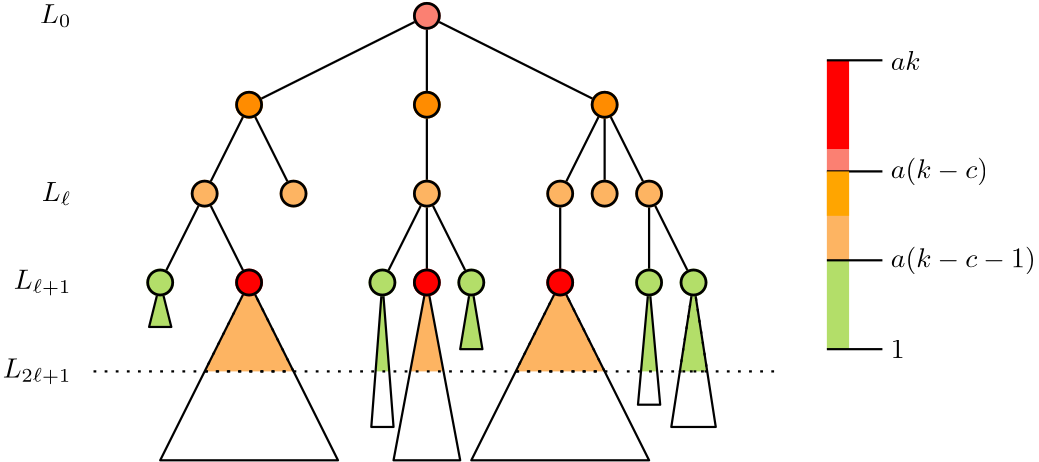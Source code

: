 <?xml version="1.0"?>
<!DOCTYPE ipe SYSTEM "ipe.dtd">
<ipe version="70218" creator="Ipe 7.2.24">
<info created="D:20220808160131" modified="D:20220809134343"/>
<ipestyle name="basic">
<symbol name="arrow/arc(spx)">
<path stroke="sym-stroke" fill="sym-stroke" pen="sym-pen">
0 0 m
-1 0.333 l
-1 -0.333 l
h
</path>
</symbol>
<symbol name="arrow/farc(spx)">
<path stroke="sym-stroke" fill="white" pen="sym-pen">
0 0 m
-1 0.333 l
-1 -0.333 l
h
</path>
</symbol>
<symbol name="arrow/ptarc(spx)">
<path stroke="sym-stroke" fill="sym-stroke" pen="sym-pen">
0 0 m
-1 0.333 l
-0.8 0 l
-1 -0.333 l
h
</path>
</symbol>
<symbol name="arrow/fptarc(spx)">
<path stroke="sym-stroke" fill="white" pen="sym-pen">
0 0 m
-1 0.333 l
-0.8 0 l
-1 -0.333 l
h
</path>
</symbol>
<symbol name="mark/circle(sx)" transformations="translations">
<path fill="sym-stroke">
0.6 0 0 0.6 0 0 e
0.4 0 0 0.4 0 0 e
</path>
</symbol>
<symbol name="mark/disk(sx)" transformations="translations">
<path fill="sym-stroke">
0.6 0 0 0.6 0 0 e
</path>
</symbol>
<symbol name="mark/fdisk(sfx)" transformations="translations">
<group>
<path fill="sym-fill">
0.5 0 0 0.5 0 0 e
</path>
<path fill="sym-stroke" fillrule="eofill">
0.6 0 0 0.6 0 0 e
0.4 0 0 0.4 0 0 e
</path>
</group>
</symbol>
<symbol name="mark/box(sx)" transformations="translations">
<path fill="sym-stroke" fillrule="eofill">
-0.6 -0.6 m
0.6 -0.6 l
0.6 0.6 l
-0.6 0.6 l
h
-0.4 -0.4 m
0.4 -0.4 l
0.4 0.4 l
-0.4 0.4 l
h
</path>
</symbol>
<symbol name="mark/square(sx)" transformations="translations">
<path fill="sym-stroke">
-0.6 -0.6 m
0.6 -0.6 l
0.6 0.6 l
-0.6 0.6 l
h
</path>
</symbol>
<symbol name="mark/fsquare(sfx)" transformations="translations">
<group>
<path fill="sym-fill">
-0.5 -0.5 m
0.5 -0.5 l
0.5 0.5 l
-0.5 0.5 l
h
</path>
<path fill="sym-stroke" fillrule="eofill">
-0.6 -0.6 m
0.6 -0.6 l
0.6 0.6 l
-0.6 0.6 l
h
-0.4 -0.4 m
0.4 -0.4 l
0.4 0.4 l
-0.4 0.4 l
h
</path>
</group>
</symbol>
<symbol name="mark/cross(sx)" transformations="translations">
<group>
<path fill="sym-stroke">
-0.43 -0.57 m
0.57 0.43 l
0.43 0.57 l
-0.57 -0.43 l
h
</path>
<path fill="sym-stroke">
-0.43 0.57 m
0.57 -0.43 l
0.43 -0.57 l
-0.57 0.43 l
h
</path>
</group>
</symbol>
<symbol name="arrow/fnormal(spx)">
<path stroke="sym-stroke" fill="white" pen="sym-pen">
0 0 m
-1 0.333 l
-1 -0.333 l
h
</path>
</symbol>
<symbol name="arrow/pointed(spx)">
<path stroke="sym-stroke" fill="sym-stroke" pen="sym-pen">
0 0 m
-1 0.333 l
-0.8 0 l
-1 -0.333 l
h
</path>
</symbol>
<symbol name="arrow/fpointed(spx)">
<path stroke="sym-stroke" fill="white" pen="sym-pen">
0 0 m
-1 0.333 l
-0.8 0 l
-1 -0.333 l
h
</path>
</symbol>
<symbol name="arrow/linear(spx)">
<path stroke="sym-stroke" pen="sym-pen">
-1 0.333 m
0 0 l
-1 -0.333 l
</path>
</symbol>
<symbol name="arrow/fdouble(spx)">
<path stroke="sym-stroke" fill="white" pen="sym-pen">
0 0 m
-1 0.333 l
-1 -0.333 l
h
-1 0 m
-2 0.333 l
-2 -0.333 l
h
</path>
</symbol>
<symbol name="arrow/double(spx)">
<path stroke="sym-stroke" fill="sym-stroke" pen="sym-pen">
0 0 m
-1 0.333 l
-1 -0.333 l
h
-1 0 m
-2 0.333 l
-2 -0.333 l
h
</path>
</symbol>
<symbol name="arrow/mid-normal(spx)">
<path stroke="sym-stroke" fill="sym-stroke" pen="sym-pen">
0.5 0 m
-0.5 0.333 l
-0.5 -0.333 l
h
</path>
</symbol>
<symbol name="arrow/mid-fnormal(spx)">
<path stroke="sym-stroke" fill="white" pen="sym-pen">
0.5 0 m
-0.5 0.333 l
-0.5 -0.333 l
h
</path>
</symbol>
<symbol name="arrow/mid-pointed(spx)">
<path stroke="sym-stroke" fill="sym-stroke" pen="sym-pen">
0.5 0 m
-0.5 0.333 l
-0.3 0 l
-0.5 -0.333 l
h
</path>
</symbol>
<symbol name="arrow/mid-fpointed(spx)">
<path stroke="sym-stroke" fill="white" pen="sym-pen">
0.5 0 m
-0.5 0.333 l
-0.3 0 l
-0.5 -0.333 l
h
</path>
</symbol>
<symbol name="arrow/mid-double(spx)">
<path stroke="sym-stroke" fill="sym-stroke" pen="sym-pen">
1 0 m
0 0.333 l
0 -0.333 l
h
0 0 m
-1 0.333 l
-1 -0.333 l
h
</path>
</symbol>
<symbol name="arrow/mid-fdouble(spx)">
<path stroke="sym-stroke" fill="white" pen="sym-pen">
1 0 m
0 0.333 l
0 -0.333 l
h
0 0 m
-1 0.333 l
-1 -0.333 l
h
</path>
</symbol>
<symbol name="mark/myfdisk(sfpx)" transformations="translations">
<group>
<path fill="sym-fill">
0.5 0 0 0.5 0 0 e
</path>
<path fill="sym-stroke" fillrule="eofill">
0.5 0 0 0.5 0 0 e
0.4 0 0 0.4 0 0 e
</path>
</group>
</symbol>
<anglesize name="22.5 deg" value="22.5"/>
<anglesize name="30 deg" value="30"/>
<anglesize name="45 deg" value="45"/>
<anglesize name="60 deg" value="60"/>
<anglesize name="90 deg" value="90"/>
<arrowsize name="large" value="10"/>
<arrowsize name="small" value="5"/>
<arrowsize name="tiny" value="3"/>
<color name="blue" value="0 0 1"/>
<color name="brown" value="0.647 0.165 0.165"/>
<color name="darkblue" value="0 0 0.545"/>
<color name="darkcyan" value="0 0.545 0.545"/>
<color name="darkgray" value="0.663"/>
<color name="darkgreen" value="0 0.392 0"/>
<color name="darkmagenta" value="0.545 0 0.545"/>
<color name="darkorange" value="1 0.549 0"/>
<color name="darkred" value="0.545 0 0"/>
<color name="gold" value="1 0.843 0"/>
<color name="gray" value="0.745"/>
<color name="green" value="0 1 0"/>
<color name="lightblue" value="0.678 0.847 0.902"/>
<color name="lightcyan" value="0.878 1 1"/>
<color name="lightgray" value="0.827"/>
<color name="lightgreen" value="0.565 0.933 0.565"/>
<color name="lightyellow" value="1 1 0.878"/>
<color name="navy" value="0 0 0.502"/>
<color name="orange" value="1 0.647 0"/>
<color name="pink" value="1 0.753 0.796"/>
<color name="purple" value="0.627 0.125 0.941"/>
<color name="red" value="1 0 0"/>
<color name="seagreen" value="0.18 0.545 0.341"/>
<color name="turquoise" value="0.251 0.878 0.816"/>
<color name="violet" value="0.933 0.51 0.933"/>
<color name="yellow" value="1 1 0"/>
<dashstyle name="dash dot dotted" value="[4 2 1 2 1 2] 0"/>
<dashstyle name="dash dotted" value="[4 2 1 2] 0"/>
<dashstyle name="dashed" value="[4] 0"/>
<dashstyle name="dotted" value="[1 3] 0"/>
<gridsize name="10 pts (~3.5 mm)" value="10"/>
<gridsize name="14 pts (~5 mm)" value="14"/>
<gridsize name="16 pts (~6 mm)" value="16"/>
<gridsize name="20 pts (~7 mm)" value="20"/>
<gridsize name="28 pts (~10 mm)" value="28"/>
<gridsize name="32 pts (~12 mm)" value="32"/>
<gridsize name="4 pts" value="4"/>
<gridsize name="56 pts (~20 mm)" value="56"/>
<gridsize name="8 pts (~3 mm)" value="8"/>
<opacity name="10%" value="0.1"/>
<opacity name="30%" value="0.3"/>
<opacity name="50%" value="0.5"/>
<opacity name="75%" value="0.75"/>
<pen name="fat" value="1.2"/>
<pen name="heavier" value="0.8"/>
<pen name="ultrafat" value="2"/>
<symbolsize name="huge" value="10"/>
<symbolsize name="large" value="5"/>
<symbolsize name="larger" value="7"/>
<symbolsize name="small" value="2"/>
<symbolsize name="tiny" value="1.1"/>
<textsize name="Huge" value="\Huge"/>
<textsize name="LARGE" value="\LARGE"/>
<textsize name="Large" value="\Large"/>
<textsize name="footnote" value="\footnotesize"/>
<textsize name="huge" value="\huge"/>
<textsize name="large" value="\large"/>
<textsize name="small" value="\small"/>
<textsize name="tiny" value="\tiny"/>
<textstyle name="center" begin="\begin{center}" end="\end{center}"/>
<textstyle name="item" begin="\begin{itemize}\item{}" end="\end{itemize}"/>
<textstyle name="itemize" begin="\begin{itemize}" end="\end{itemize}"/>
<tiling name="falling" angle="-60" step="4" width="1"/>
<tiling name="rising" angle="30" step="4" width="1"/>
</ipestyle>
<ipestyle name="brew">
<color name="aliceblue" value="0.941 0.973 1"/>
<color name="brew1" value="0.552 0.827 0.78"/>
<color name="brew2" value="1 1 0.701"/>
<color name="brew3" value="0.745 0.729 0.854"/>
<color name="brew4" value="0.984 0.501 0.447"/>
<color name="brew5" value="0.501 0.694 0.827"/>
<color name="brew6" value="0.992 0.705 0.384"/>
<color name="brew7" value="0.701 0.87 0.411"/>
<color name="brew8" value="0.988 0.803 0.898"/>
<pen name="fattyfatfat" value="4"/>
</ipestyle>
<page>
<layer name="alpha"/>
<view layers="alpha" active="alpha"/>
<path layer="alpha" fill="brew7">
240 672 m
237.538 640 l
242.462 640 l
h
</path>
<path fill="brew6">
256 672 m
250 640 l
262 640 l
h
</path>
<path stroke="black" pen="heavier">
256 672 m
268 608 l
244 608 l
h
</path>
<path stroke="black" fill="brew7" dash="dotted" pen="heavier">
352 672 m
347.077 640 l
356.923 640 l
h
</path>
<path stroke="black" fill="brew6" dash="dotted" pen="heavier">
304 672 m
288 640 l
320 640 l
h
</path>
<path stroke="black" fill="brew6" dash="dotted" pen="heavier">
192 672 m
176 640 l
208 640 l
h
</path>
<path stroke="black" pen="heavier">
256 768 m
192 736 l
h
</path>
<path stroke="black" pen="heavier">
256 768 m
256 736 l
h
</path>
<path stroke="black" pen="heavier">
256 768 m
320 736 l
h
</path>
<path stroke="black" pen="heavier">
192 736 m
208 704 l
h
</path>
<path stroke="black" pen="heavier">
192 736 m
176 704 l
h
</path>
<path stroke="black" pen="heavier">
176 704 m
160 672 l
h
</path>
<path stroke="black" pen="heavier">
176 704 m
192 672 l
h
</path>
<path stroke="black" pen="heavier">
256 736 m
256 704 l
h
</path>
<path stroke="black" pen="heavier">
256 704 m
240 672 l
h
</path>
<path stroke="black" pen="heavier">
256 704 m
256 672 l
h
</path>
<path stroke="black" pen="heavier">
256 704 m
272 672 l
h
</path>
<path stroke="black" pen="heavier">
320 736 m
304 704 l
h
</path>
<path stroke="black" pen="heavier">
320 736 m
320 704 l
h
</path>
<path stroke="black" pen="heavier">
320 736 m
336 704 l
h
</path>
<path stroke="black" pen="heavier">
336 704 m
336 672 l
h
</path>
<path stroke="black" pen="heavier">
336 704 m
352 672 l
h
</path>
<path stroke="black" pen="heavier">
304 704 m
304 672 l
h
</path>
<text transformations="translations" pos="128 768" stroke="black" type="label" width="11.25" height="6.812" depth="1.49" halign="right" valign="center" style="math">L_0</text>
<text matrix="1 0 0 1 0 -64" transformations="translations" pos="128 768" stroke="black" type="label" width="10.613" height="6.812" depth="1.49" halign="right" valign="center" style="math">L_\ell</text>
<text matrix="1 0 0 1 0 -96" transformations="translations" pos="128 768" stroke="black" type="label" width="20.7" height="6.812" depth="2.32" halign="right" valign="center" style="math">L_{\ell+1}</text>
<path stroke="black" pen="heavier">
192 672 m
160 608 l
224 608 l
h
</path>
<path stroke="black" pen="heavier">
304 672 m
272 608 l
336 608 l
h
</path>
<path stroke="black" fill="brew7" pen="heavier">
160 672 m
164 656 l
156 656 l
h
</path>
<path stroke="black" fill="brew7" pen="heavier">
272 672 m
268 648 l
276 648 l
h
</path>
<path stroke="black" pen="heavier">
352 672 m
344 620 l
360 620 l
h
</path>
<use name="mark/myfdisk(sfpx)" pos="160 672" pen="heavier" size="huge" stroke="black" fill="brew7"/>
<use name="mark/myfdisk(sfpx)" pos="208 704" pen="heavier" size="huge" stroke="black" fill="brew6"/>
<use name="mark/myfdisk(sfpx)" pos="176 704" pen="heavier" size="huge" stroke="black" fill="brew6"/>
<use name="mark/myfdisk(sfpx)" pos="256 704" pen="heavier" size="huge" stroke="black" fill="brew6"/>
<use name="mark/myfdisk(sfpx)" pos="304 704" pen="heavier" size="huge" stroke="black" fill="brew6"/>
<use name="mark/myfdisk(sfpx)" pos="320 704" pen="heavier" size="huge" stroke="black" fill="brew6"/>
<use name="mark/myfdisk(sfpx)" pos="336 704" pen="heavier" size="huge" stroke="black" fill="brew6"/>
<use name="mark/myfdisk(sfpx)" pos="192 736" pen="heavier" size="huge" stroke="black" fill="darkorange"/>
<use name="mark/myfdisk(sfpx)" pos="256 736" pen="heavier" size="huge" stroke="black" fill="darkorange"/>
<use name="mark/myfdisk(sfpx)" pos="320 736" pen="heavier" size="huge" stroke="black" fill="darkorange"/>
<use name="mark/myfdisk(sfpx)" pos="256 672" pen="heavier" size="huge" stroke="black" fill="red"/>
<use name="mark/myfdisk(sfpx)" pos="192 672" pen="heavier" size="huge" stroke="black" fill="red"/>
<use name="mark/myfdisk(sfpx)" pos="304 672" pen="heavier" size="huge" stroke="black" fill="red"/>
<use name="mark/myfdisk(sfpx)" pos="256 768" pen="heavier" size="huge" stroke="black" fill="brew4"/>
<path matrix="0 1 -1 0 1168 264" fill="brew7">
384 768 m
384 760 l
416 760 l
416 768 l
h
</path>
<path matrix="0 1 -1 0 1168 264" fill="brew6">
416 768 m
416 760 l
448 760 l
448 768 l
h
</path>
<path fill="brew4">
400 712 m
408 712 l
408 720 l
400 720 l
h
</path>
<path fill="red">
400 720 m
408 720 l
408 752 l
400 752 l
h
</path>
<path matrix="0 1 -1 0 1168 264" stroke="black" pen="heavier">
384 768 m
384 748 l
</path>
<path matrix="0 1 -1 0 1168 296" stroke="black" pen="heavier">
384 768 m
384 748 l
</path>
<path matrix="0 1 -1 0 1168 328" stroke="black" pen="heavier">
384 768 m
384 748 l
</path>
<path matrix="0 1 -1 0 1168 368" stroke="black" pen="heavier">
384 768 m
384 748 l
</path>
<text matrix="1 0 0 1 -5 0" transformations="translations" pos="428 752" stroke="black" type="label" width="10.766" height="6.918" depth="0" valign="center" style="math">ak</text>
<text matrix="1 0 0 1 -5 -104" transformations="translations" pos="428 752" stroke="black" type="label" width="4.981" height="6.42" depth="0" valign="center" style="math">1</text>
<text matrix="1 0 0 1 -5 -72" transformations="translations" pos="428 752" stroke="black" type="label" width="52.161" height="7.473" depth="2.49" valign="center" style="math">a(k-c-1)</text>
<text matrix="1 0 0 1 -5 -40" transformations="translations" pos="428 752" stroke="black" type="label" width="35.003" height="7.473" depth="2.49" valign="center" style="math">a(k-c)</text>
<text matrix="1 0 0 1 0 -128" transformations="translations" pos="128 768" stroke="black" type="label" width="24.671" height="6.812" depth="2.32" halign="right" valign="center" style="math">L_{2\ell+1}</text>
<path stroke="black" pen="heavier">
240 672 m
236 620 l
244 620 l
h
</path>
<path fill="brew7">
336 672 m
333.091 640 l
338.909 640 l
h
</path>
<path stroke="black" fill="brew7" dash="dotted" pen="heavier">
136 640 m
384 640 l
</path>
<path fill="orange">
400 712 m
400 696 l
408 696 l
408 712 l
h
</path>
<use name="mark/myfdisk(sfpx)" pos="272 672" pen="heavier" size="huge" stroke="black" fill="brew7"/>
<use name="mark/myfdisk(sfpx)" pos="352 672" pen="heavier" size="huge" stroke="black" fill="brew7"/>
<use name="mark/myfdisk(sfpx)" pos="240 672" pen="heavier" size="huge" stroke="black" fill="brew7"/>
<path stroke="black" pen="heavier">
336 672 m
332 628 l
340 628 l
h
</path>
<use name="mark/myfdisk(sfpx)" pos="336 672" pen="heavier" size="huge" stroke="black" fill="brew7"/>
</page>
</ipe>
